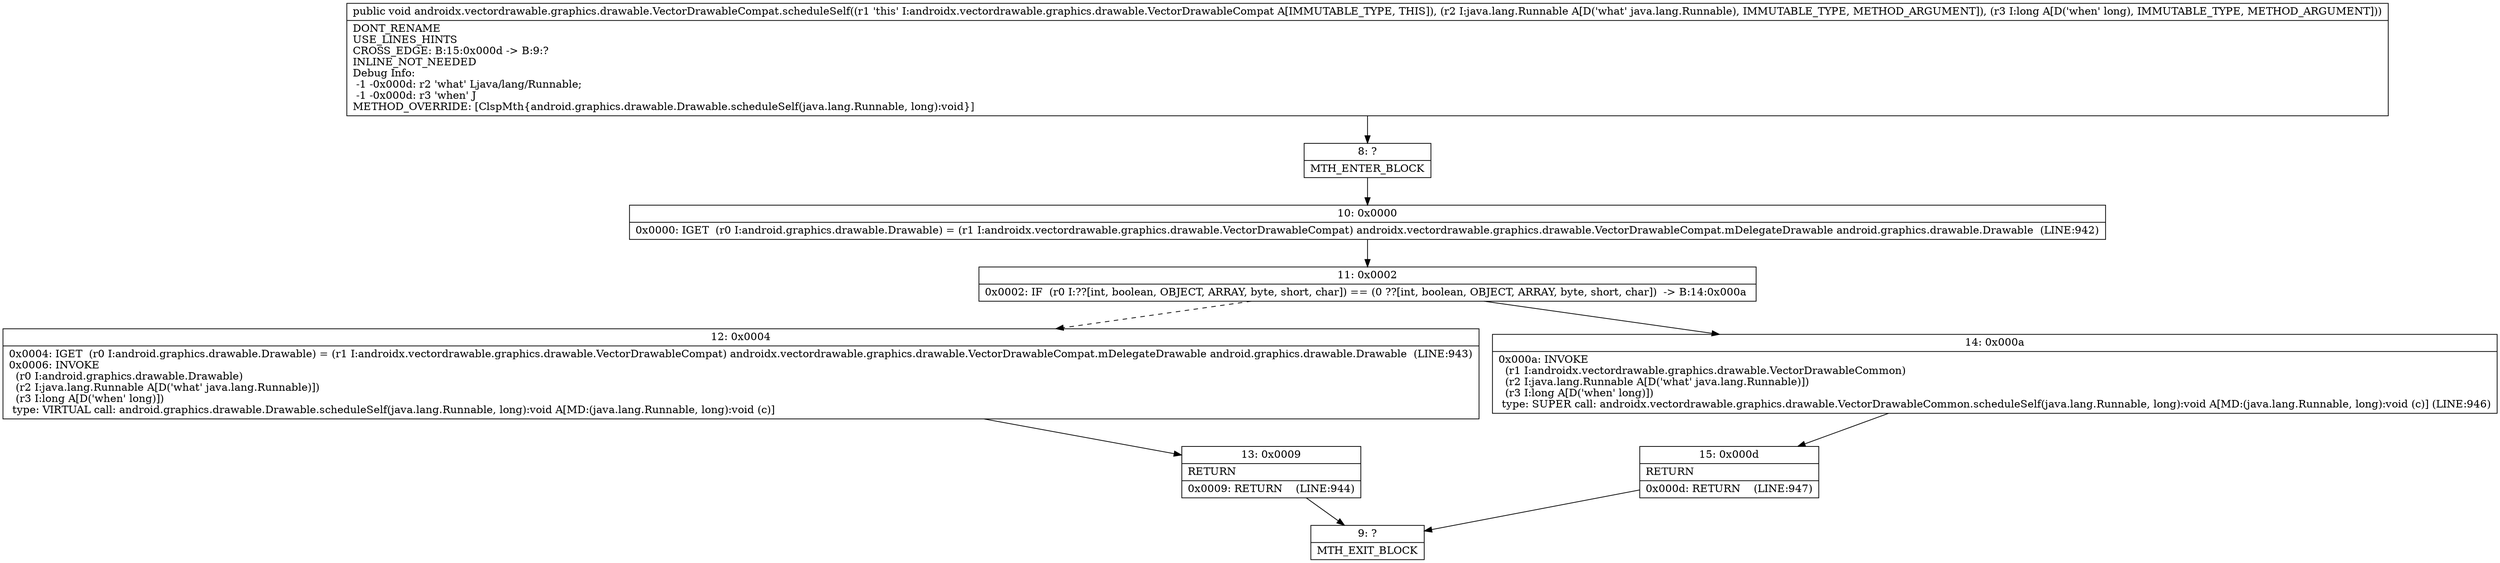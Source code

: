 digraph "CFG forandroidx.vectordrawable.graphics.drawable.VectorDrawableCompat.scheduleSelf(Ljava\/lang\/Runnable;J)V" {
Node_8 [shape=record,label="{8\:\ ?|MTH_ENTER_BLOCK\l}"];
Node_10 [shape=record,label="{10\:\ 0x0000|0x0000: IGET  (r0 I:android.graphics.drawable.Drawable) = (r1 I:androidx.vectordrawable.graphics.drawable.VectorDrawableCompat) androidx.vectordrawable.graphics.drawable.VectorDrawableCompat.mDelegateDrawable android.graphics.drawable.Drawable  (LINE:942)\l}"];
Node_11 [shape=record,label="{11\:\ 0x0002|0x0002: IF  (r0 I:??[int, boolean, OBJECT, ARRAY, byte, short, char]) == (0 ??[int, boolean, OBJECT, ARRAY, byte, short, char])  \-\> B:14:0x000a \l}"];
Node_12 [shape=record,label="{12\:\ 0x0004|0x0004: IGET  (r0 I:android.graphics.drawable.Drawable) = (r1 I:androidx.vectordrawable.graphics.drawable.VectorDrawableCompat) androidx.vectordrawable.graphics.drawable.VectorDrawableCompat.mDelegateDrawable android.graphics.drawable.Drawable  (LINE:943)\l0x0006: INVOKE  \l  (r0 I:android.graphics.drawable.Drawable)\l  (r2 I:java.lang.Runnable A[D('what' java.lang.Runnable)])\l  (r3 I:long A[D('when' long)])\l type: VIRTUAL call: android.graphics.drawable.Drawable.scheduleSelf(java.lang.Runnable, long):void A[MD:(java.lang.Runnable, long):void (c)]\l}"];
Node_13 [shape=record,label="{13\:\ 0x0009|RETURN\l|0x0009: RETURN    (LINE:944)\l}"];
Node_9 [shape=record,label="{9\:\ ?|MTH_EXIT_BLOCK\l}"];
Node_14 [shape=record,label="{14\:\ 0x000a|0x000a: INVOKE  \l  (r1 I:androidx.vectordrawable.graphics.drawable.VectorDrawableCommon)\l  (r2 I:java.lang.Runnable A[D('what' java.lang.Runnable)])\l  (r3 I:long A[D('when' long)])\l type: SUPER call: androidx.vectordrawable.graphics.drawable.VectorDrawableCommon.scheduleSelf(java.lang.Runnable, long):void A[MD:(java.lang.Runnable, long):void (c)] (LINE:946)\l}"];
Node_15 [shape=record,label="{15\:\ 0x000d|RETURN\l|0x000d: RETURN    (LINE:947)\l}"];
MethodNode[shape=record,label="{public void androidx.vectordrawable.graphics.drawable.VectorDrawableCompat.scheduleSelf((r1 'this' I:androidx.vectordrawable.graphics.drawable.VectorDrawableCompat A[IMMUTABLE_TYPE, THIS]), (r2 I:java.lang.Runnable A[D('what' java.lang.Runnable), IMMUTABLE_TYPE, METHOD_ARGUMENT]), (r3 I:long A[D('when' long), IMMUTABLE_TYPE, METHOD_ARGUMENT]))  | DONT_RENAME\lUSE_LINES_HINTS\lCROSS_EDGE: B:15:0x000d \-\> B:9:?\lINLINE_NOT_NEEDED\lDebug Info:\l  \-1 \-0x000d: r2 'what' Ljava\/lang\/Runnable;\l  \-1 \-0x000d: r3 'when' J\lMETHOD_OVERRIDE: [ClspMth\{android.graphics.drawable.Drawable.scheduleSelf(java.lang.Runnable, long):void\}]\l}"];
MethodNode -> Node_8;Node_8 -> Node_10;
Node_10 -> Node_11;
Node_11 -> Node_12[style=dashed];
Node_11 -> Node_14;
Node_12 -> Node_13;
Node_13 -> Node_9;
Node_14 -> Node_15;
Node_15 -> Node_9;
}

